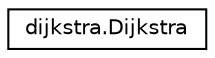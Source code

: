 digraph "Graphical Class Hierarchy"
{
 // LATEX_PDF_SIZE
  edge [fontname="Helvetica",fontsize="10",labelfontname="Helvetica",labelfontsize="10"];
  node [fontname="Helvetica",fontsize="10",shape=record];
  rankdir="LR";
  Node0 [label="dijkstra.Dijkstra",height=0.2,width=0.4,color="black", fillcolor="white", style="filled",URL="$classdijkstra_1_1Dijkstra.html",tooltip=" "];
}
